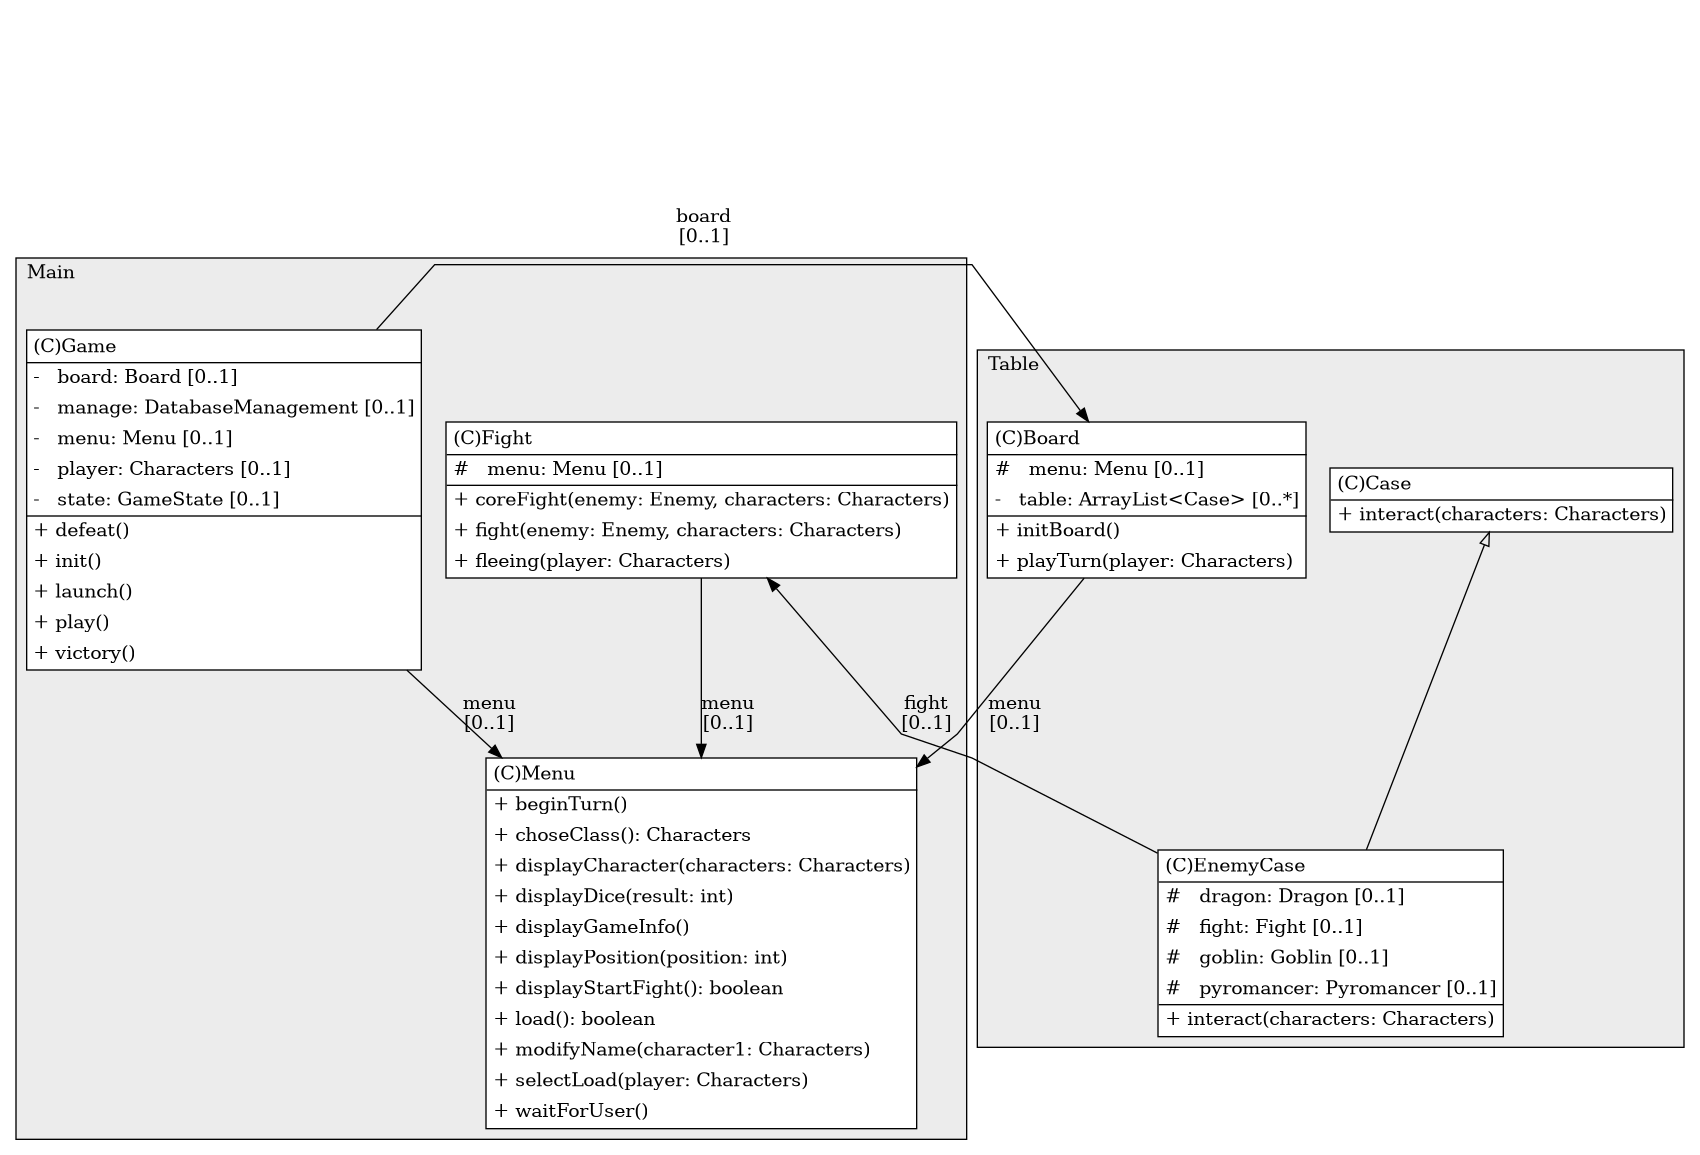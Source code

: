 @startuml

/' diagram meta data start
config=StructureConfiguration;
{
  "projectClassification": {
    "searchMode": "OpenProject", // OpenProject, AllProjects
    "includedProjects": "",
    "pathEndKeywords": "*.impl",
    "isClientPath": "",
    "isClientName": "",
    "isTestPath": "",
    "isTestName": "",
    "isMappingPath": "",
    "isMappingName": "",
    "isDataAccessPath": "",
    "isDataAccessName": "",
    "isDataStructurePath": "",
    "isDataStructureName": "",
    "isInterfaceStructuresPath": "",
    "isInterfaceStructuresName": "",
    "isEntryPointPath": "",
    "isEntryPointName": "",
    "treatFinalFieldsAsMandatory": false
  },
  "graphRestriction": {
    "classPackageExcludeFilter": "",
    "classPackageIncludeFilter": "",
    "classNameExcludeFilter": "",
    "classNameIncludeFilter": "",
    "methodNameExcludeFilter": "",
    "methodNameIncludeFilter": "",
    "removeByInheritance": "", // inheritance/annotation based filtering is done in a second step
    "removeByAnnotation": "",
    "removeByClassPackage": "", // cleanup the graph after inheritance/annotation based filtering is done
    "removeByClassName": "",
    "cutMappings": false,
    "cutEnum": true,
    "cutTests": true,
    "cutClient": true,
    "cutDataAccess": true,
    "cutInterfaceStructures": true,
    "cutDataStructures": true,
    "cutGetterAndSetter": true,
    "cutConstructors": true
  },
  "graphTraversal": {
    "forwardDepth": 3,
    "backwardDepth": 3,
    "classPackageExcludeFilter": "",
    "classPackageIncludeFilter": "",
    "classNameExcludeFilter": "",
    "classNameIncludeFilter": "",
    "methodNameExcludeFilter": "",
    "methodNameIncludeFilter": "",
    "hideMappings": false,
    "hideDataStructures": false,
    "hidePrivateMethods": true,
    "hideInterfaceCalls": true, // indirection: implementation -> interface (is hidden) -> implementation
    "onlyShowApplicationEntryPoints": false, // root node is included
    "useMethodCallsForStructureDiagram": "ForwardOnly" // ForwardOnly, BothDirections, No
  },
  "details": {
    "aggregation": "GroupByClass", // ByClass, GroupByClass, None
    "showClassGenericTypes": true,
    "showMethods": true,
    "showMethodParameterNames": true,
    "showMethodParameterTypes": true,
    "showMethodReturnType": true,
    "showPackageLevels": 2,
    "showDetailedClassStructure": true
  },
  "rootClass": "Main.Menu",
  "extensionCallbackMethod": "" // qualified.class.name#methodName - signature: public static String method(String)
}
diagram meta data end '/



digraph g {
    rankdir="TB"
    splines=polyline
    

'nodes 
subgraph cluster_2390489 { 
   	label=Main
	labeljust=l
	fillcolor="#ececec"
	style=filled
   
   Fight2390489[
	label=<<TABLE BORDER="1" CELLBORDER="0" CELLPADDING="4" CELLSPACING="0">
<TR><TD ALIGN="LEFT" >(C)Fight</TD></TR>
<HR/>
<TR><TD ALIGN="LEFT" >#   menu: Menu [0..1]</TD></TR>
<HR/>
<TR><TD ALIGN="LEFT" >+ coreFight(enemy: Enemy, characters: Characters)</TD></TR>
<TR><TD ALIGN="LEFT" >+ fight(enemy: Enemy, characters: Characters)</TD></TR>
<TR><TD ALIGN="LEFT" >+ fleeing(player: Characters)</TD></TR>
</TABLE>>
	style=filled
	margin=0
	shape=plaintext
	fillcolor="#FFFFFF"
];

Game2390489[
	label=<<TABLE BORDER="1" CELLBORDER="0" CELLPADDING="4" CELLSPACING="0">
<TR><TD ALIGN="LEFT" >(C)Game</TD></TR>
<HR/>
<TR><TD ALIGN="LEFT" >-   board: Board [0..1]</TD></TR>
<TR><TD ALIGN="LEFT" >-   manage: DatabaseManagement [0..1]</TD></TR>
<TR><TD ALIGN="LEFT" >-   menu: Menu [0..1]</TD></TR>
<TR><TD ALIGN="LEFT" >-   player: Characters [0..1]</TD></TR>
<TR><TD ALIGN="LEFT" >-   state: GameState [0..1]</TD></TR>
<HR/>
<TR><TD ALIGN="LEFT" >+ defeat()</TD></TR>
<TR><TD ALIGN="LEFT" >+ init()</TD></TR>
<TR><TD ALIGN="LEFT" >+ launch()</TD></TR>
<TR><TD ALIGN="LEFT" >+ play()</TD></TR>
<TR><TD ALIGN="LEFT" >+ victory()</TD></TR>
</TABLE>>
	style=filled
	margin=0
	shape=plaintext
	fillcolor="#FFFFFF"
];

Menu2390489[
	label=<<TABLE BORDER="1" CELLBORDER="0" CELLPADDING="4" CELLSPACING="0">
<TR><TD ALIGN="LEFT" >(C)Menu</TD></TR>
<HR/>
<TR><TD ALIGN="LEFT" >+ beginTurn()</TD></TR>
<TR><TD ALIGN="LEFT" >+ choseClass(): Characters</TD></TR>
<TR><TD ALIGN="LEFT" >+ displayCharacter(characters: Characters)</TD></TR>
<TR><TD ALIGN="LEFT" >+ displayDice(result: int)</TD></TR>
<TR><TD ALIGN="LEFT" >+ displayGameInfo()</TD></TR>
<TR><TD ALIGN="LEFT" >+ displayPosition(position: int)</TD></TR>
<TR><TD ALIGN="LEFT" >+ displayStartFight(): boolean</TD></TR>
<TR><TD ALIGN="LEFT" >+ load(): boolean</TD></TR>
<TR><TD ALIGN="LEFT" >+ modifyName(character1: Characters)</TD></TR>
<TR><TD ALIGN="LEFT" >+ selectLoad(player: Characters)</TD></TR>
<TR><TD ALIGN="LEFT" >+ waitForUser()</TD></TR>
</TABLE>>
	style=filled
	margin=0
	shape=plaintext
	fillcolor="#FFFFFF"
];
} 

subgraph cluster_80563118 { 
   	label=Table
	labeljust=l
	fillcolor="#ececec"
	style=filled
   
   Board80563118[
	label=<<TABLE BORDER="1" CELLBORDER="0" CELLPADDING="4" CELLSPACING="0">
<TR><TD ALIGN="LEFT" >(C)Board</TD></TR>
<HR/>
<TR><TD ALIGN="LEFT" >#   menu: Menu [0..1]</TD></TR>
<TR><TD ALIGN="LEFT" >-   table: ArrayList&lt;Case&gt; [0..*]</TD></TR>
<HR/>
<TR><TD ALIGN="LEFT" >+ initBoard()</TD></TR>
<TR><TD ALIGN="LEFT" >+ playTurn(player: Characters)</TD></TR>
</TABLE>>
	style=filled
	margin=0
	shape=plaintext
	fillcolor="#FFFFFF"
];

Case80563118[
	label=<<TABLE BORDER="1" CELLBORDER="0" CELLPADDING="4" CELLSPACING="0">
<TR><TD ALIGN="LEFT" >(C)Case</TD></TR>
<HR/>
<TR><TD ALIGN="LEFT" >+ interact(characters: Characters)</TD></TR>
</TABLE>>
	style=filled
	margin=0
	shape=plaintext
	fillcolor="#FFFFFF"
];

EnemyCase80563118[
	label=<<TABLE BORDER="1" CELLBORDER="0" CELLPADDING="4" CELLSPACING="0">
<TR><TD ALIGN="LEFT" >(C)EnemyCase</TD></TR>
<HR/>
<TR><TD ALIGN="LEFT" >#   dragon: Dragon [0..1]</TD></TR>
<TR><TD ALIGN="LEFT" >#   fight: Fight [0..1]</TD></TR>
<TR><TD ALIGN="LEFT" >#   goblin: Goblin [0..1]</TD></TR>
<TR><TD ALIGN="LEFT" >#   pyromancer: Pyromancer [0..1]</TD></TR>
<HR/>
<TR><TD ALIGN="LEFT" >+ interact(characters: Characters)</TD></TR>
</TABLE>>
	style=filled
	margin=0
	shape=plaintext
	fillcolor="#FFFFFF"
];
} 

'edges    
Board80563118 -> Menu2390489[label="menu
[0..1]"];
Case80563118 -> EnemyCase80563118[arrowhead=none, arrowtail=empty, dir=both];
EnemyCase80563118 -> Fight2390489[label="fight
[0..1]"];
Fight2390489 -> Menu2390489[label="menu
[0..1]"];
Game2390489 -> Board80563118[label="board
[0..1]"];
Game2390489 -> Menu2390489[label="menu
[0..1]"];
    
}
@enduml